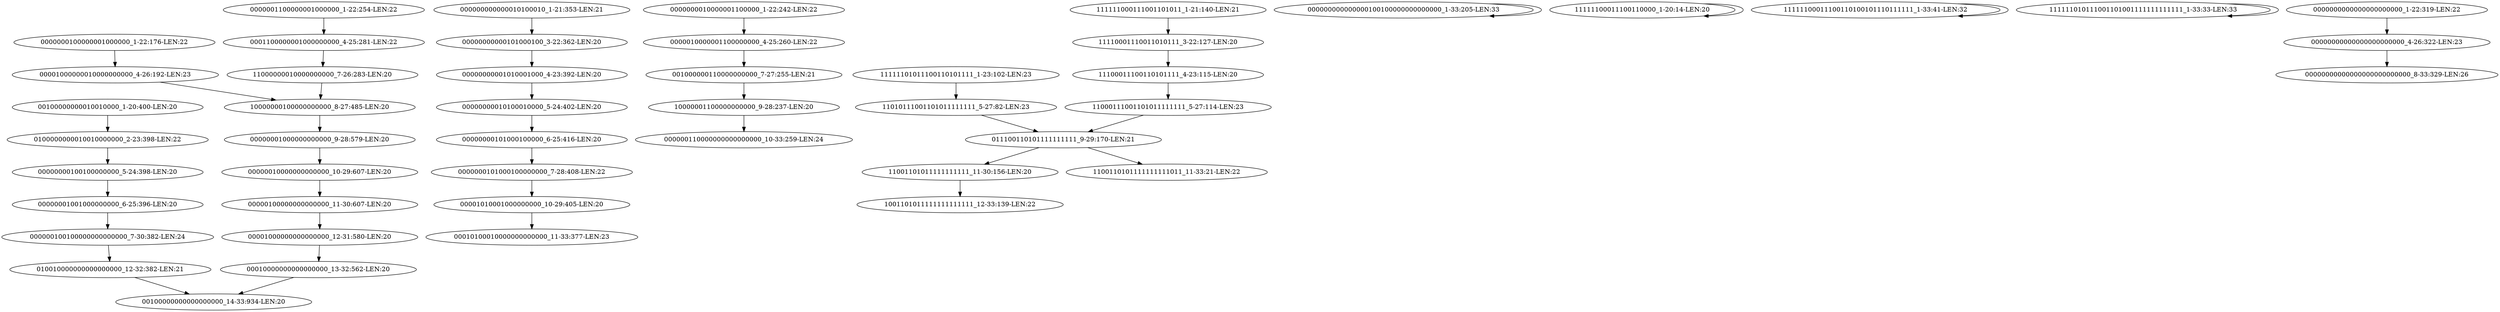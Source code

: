 digraph G {
    "00000100000000000000_11-30:607-LEN:20" -> "00001000000000000000_12-31:580-LEN:20";
    "00010000000000000000_13-32:562-LEN:20" -> "00100000000000000000_14-33:934-LEN:20";
    "00001000000010000000000_4-26:192-LEN:23" -> "10000000100000000000_8-27:485-LEN:20";
    "000000000000010100010_1-21:353-LEN:21" -> "00000000000101000100_3-22:362-LEN:20";
    "001000000110000000000_7-27:255-LEN:21" -> "10000001100000000000_9-28:237-LEN:20";
    "10000000100000000000_8-27:485-LEN:20" -> "00000001000000000000_9-28:579-LEN:20";
    "00000001000000000000_9-28:579-LEN:20" -> "00000010000000000000_10-29:607-LEN:20";
    "11100011100110101111_4-23:115-LEN:20" -> "11000111001101011111111_5-27:114-LEN:23";
    "0000000100000001000000_1-22:176-LEN:22" -> "00001000000010000000000_4-26:192-LEN:23";
    "11010111001101011111111_5-27:82-LEN:23" -> "011100110101111111111_9-29:170-LEN:21";
    "000000000000000100100000000000000_1-33:205-LEN:33" -> "000000000000000100100000000000000_1-33:205-LEN:33";
    "0100000000010010000000_2-23:398-LEN:22" -> "00000000100100000000_5-24:398-LEN:20";
    "00001000000000000000_12-31:580-LEN:20" -> "00010000000000000000_13-32:562-LEN:20";
    "0000000101000100000000_7-28:408-LEN:22" -> "00001010001000000000_10-29:405-LEN:20";
    "00100000000010010000_1-20:400-LEN:20" -> "0100000000010010000000_2-23:398-LEN:22";
    "11111100011100110000_1-20:14-LEN:20" -> "11111100011100110000_1-20:14-LEN:20";
    "11000000010000000000_7-26:283-LEN:20" -> "10000000100000000000_8-27:485-LEN:20";
    "10000001100000000000_9-28:237-LEN:20" -> "000000110000000000000000_10-33:259-LEN:24";
    "00001010001000000000_10-29:405-LEN:20" -> "00010100010000000000000_11-33:377-LEN:23";
    "11001101011111111111_11-30:156-LEN:20" -> "1001101011111111111111_12-33:139-LEN:22";
    "00000001001000000000_6-25:396-LEN:20" -> "000000100100000000000000_7-30:382-LEN:24";
    "000000100100000000000000_7-30:382-LEN:24" -> "010010000000000000000_12-32:382-LEN:21";
    "11000111001101011111111_5-27:114-LEN:23" -> "011100110101111111111_9-29:170-LEN:21";
    "111111000111001101011_1-21:140-LEN:21" -> "11110001110011010111_3-22:127-LEN:20";
    "11111101011100110101111_1-23:102-LEN:23" -> "11010111001101011111111_5-27:82-LEN:23";
    "11111100011100110100101110111111_1-33:41-LEN:32" -> "11111100011100110100101110111111_1-33:41-LEN:32";
    "111111010111001101001111111111111_1-33:33-LEN:33" -> "111111010111001101001111111111111_1-33:33-LEN:33";
    "0000001100000001000000_1-22:254-LEN:22" -> "0001100000001000000000_4-25:281-LEN:22";
    "0000010000001100000000_4-25:260-LEN:22" -> "001000000110000000000_7-27:255-LEN:21";
    "00000010000000000000_10-29:607-LEN:20" -> "00000100000000000000_11-30:607-LEN:20";
    "00000000001010001000_4-23:392-LEN:20" -> "00000000010100010000_5-24:402-LEN:20";
    "0001100000001000000000_4-25:281-LEN:22" -> "11000000010000000000_7-26:283-LEN:20";
    "00000000101000100000_6-25:416-LEN:20" -> "0000000101000100000000_7-28:408-LEN:22";
    "00000000100100000000_5-24:398-LEN:20" -> "00000001001000000000_6-25:396-LEN:20";
    "00000000000101000100_3-22:362-LEN:20" -> "00000000001010001000_4-23:392-LEN:20";
    "010010000000000000000_12-32:382-LEN:21" -> "00100000000000000000_14-33:934-LEN:20";
    "11110001110011010111_3-22:127-LEN:20" -> "11100011100110101111_4-23:115-LEN:20";
    "0000000010000001100000_1-22:242-LEN:22" -> "0000010000001100000000_4-25:260-LEN:22";
    "00000000000000000000000_4-26:322-LEN:23" -> "00000000000000000000000000_8-33:329-LEN:26";
    "00000000010100010000_5-24:402-LEN:20" -> "00000000101000100000_6-25:416-LEN:20";
    "011100110101111111111_9-29:170-LEN:21" -> "1100110101111111111011_11-33:21-LEN:22";
    "011100110101111111111_9-29:170-LEN:21" -> "11001101011111111111_11-30:156-LEN:20";
    "0000000000000000000000_1-22:319-LEN:22" -> "00000000000000000000000_4-26:322-LEN:23";
}
